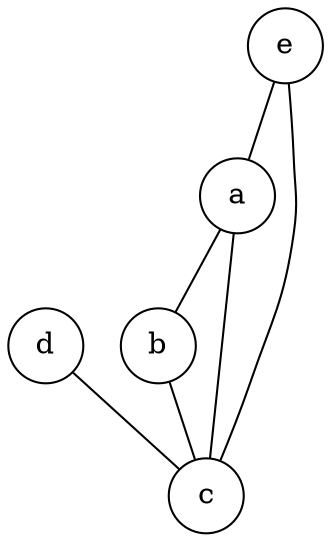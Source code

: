 graph simple1 {
	 	node [shape = circle];
		a -- b [ interaction = "The" ]; 
		b -- c [ interaction = "Original" ]; 
		a -- c [ interaction = "DOT" ]; 
		d -- c [ interaction = "file" ]; 
		e -- c [ interaction = "created from" ]; 
		e -- a [ interaction = "Graphviz" ]; 
	} 